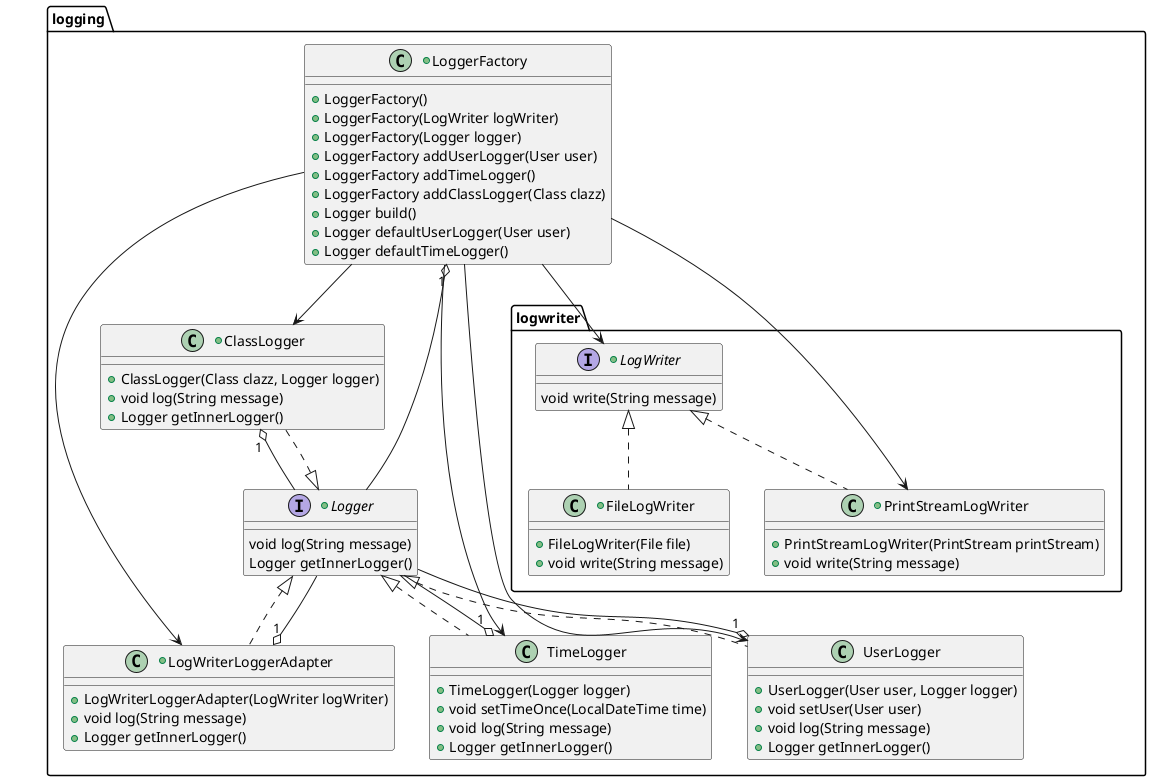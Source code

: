 @startuml loggerSystem

package logging {
    package logwriter {
        +class FileLogWriter implements LogWriter {
            + FileLogWriter(File file)
            + void write(String message)
        }

        +interface LogWriter {
            void write(String message)
        }

        +class PrintStreamLogWriter implements LogWriter {
            + PrintStreamLogWriter(PrintStream printStream)
            + void write(String message)
        }
    } /' end package: logwriter '/

    +class ClassLogger implements Logger {
        + ClassLogger(Class clazz, Logger logger)
        + void log(String message)
        + Logger getInnerLogger()
    }

    +interface Logger {
        void log(String message)
        Logger getInnerLogger()
    }

    +class LoggerFactory {
        + LoggerFactory()
        + LoggerFactory(LogWriter logWriter)
        + LoggerFactory(Logger logger)
        + LoggerFactory addUserLogger(User user)
        + LoggerFactory addTimeLogger()
        + LoggerFactory addClassLogger(Class clazz)
        + Logger build()
        + Logger defaultUserLogger(User user)
        + Logger defaultTimeLogger()
    }

    +class LogWriterLoggerAdapter implements Logger {
        + LogWriterLoggerAdapter(LogWriter logWriter)
        + void log(String message)
        + Logger getInnerLogger()
    }

    class TimeLogger implements Logger {
        + TimeLogger(Logger logger)
        + void setTimeOnce(LocalDateTime time)
        + void log(String message)
        + Logger getInnerLogger()
    }

    class UserLogger implements Logger {
        + UserLogger(User user, Logger logger)
        + void setUser(User user)
        + void log(String message)
        + Logger getInnerLogger()
    }
}

ClassLogger "1" o-- Logger
LoggerFactory "1" o-- Logger
LoggerFactory --> LogWriter /' usage? '/
LoggerFactory --> ClassLogger
LoggerFactory --> UserLogger
LoggerFactory --> TimeLogger
LoggerFactory --> LogWriterLoggerAdapter
LoggerFactory --> PrintStreamLogWriter
LogWriterLoggerAdapter "1" o-- Logger
TimeLogger "1" o-- Logger
UserLogger "1" o-- Logger

@enduml
